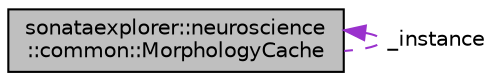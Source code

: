 digraph "sonataexplorer::neuroscience::common::MorphologyCache"
{
 // LATEX_PDF_SIZE
  edge [fontname="Helvetica",fontsize="10",labelfontname="Helvetica",labelfontsize="10"];
  node [fontname="Helvetica",fontsize="10",shape=record];
  Node1 [label="sonataexplorer::neuroscience\l::common::MorphologyCache",height=0.2,width=0.4,color="black", fillcolor="grey75", style="filled", fontcolor="black",tooltip="MorphologyCache is a singleton class that caches morphologies in memory when enabled."];
  Node1 -> Node1 [dir="back",color="darkorchid3",fontsize="10",style="dashed",label=" _instance" ,fontname="Helvetica"];
}
